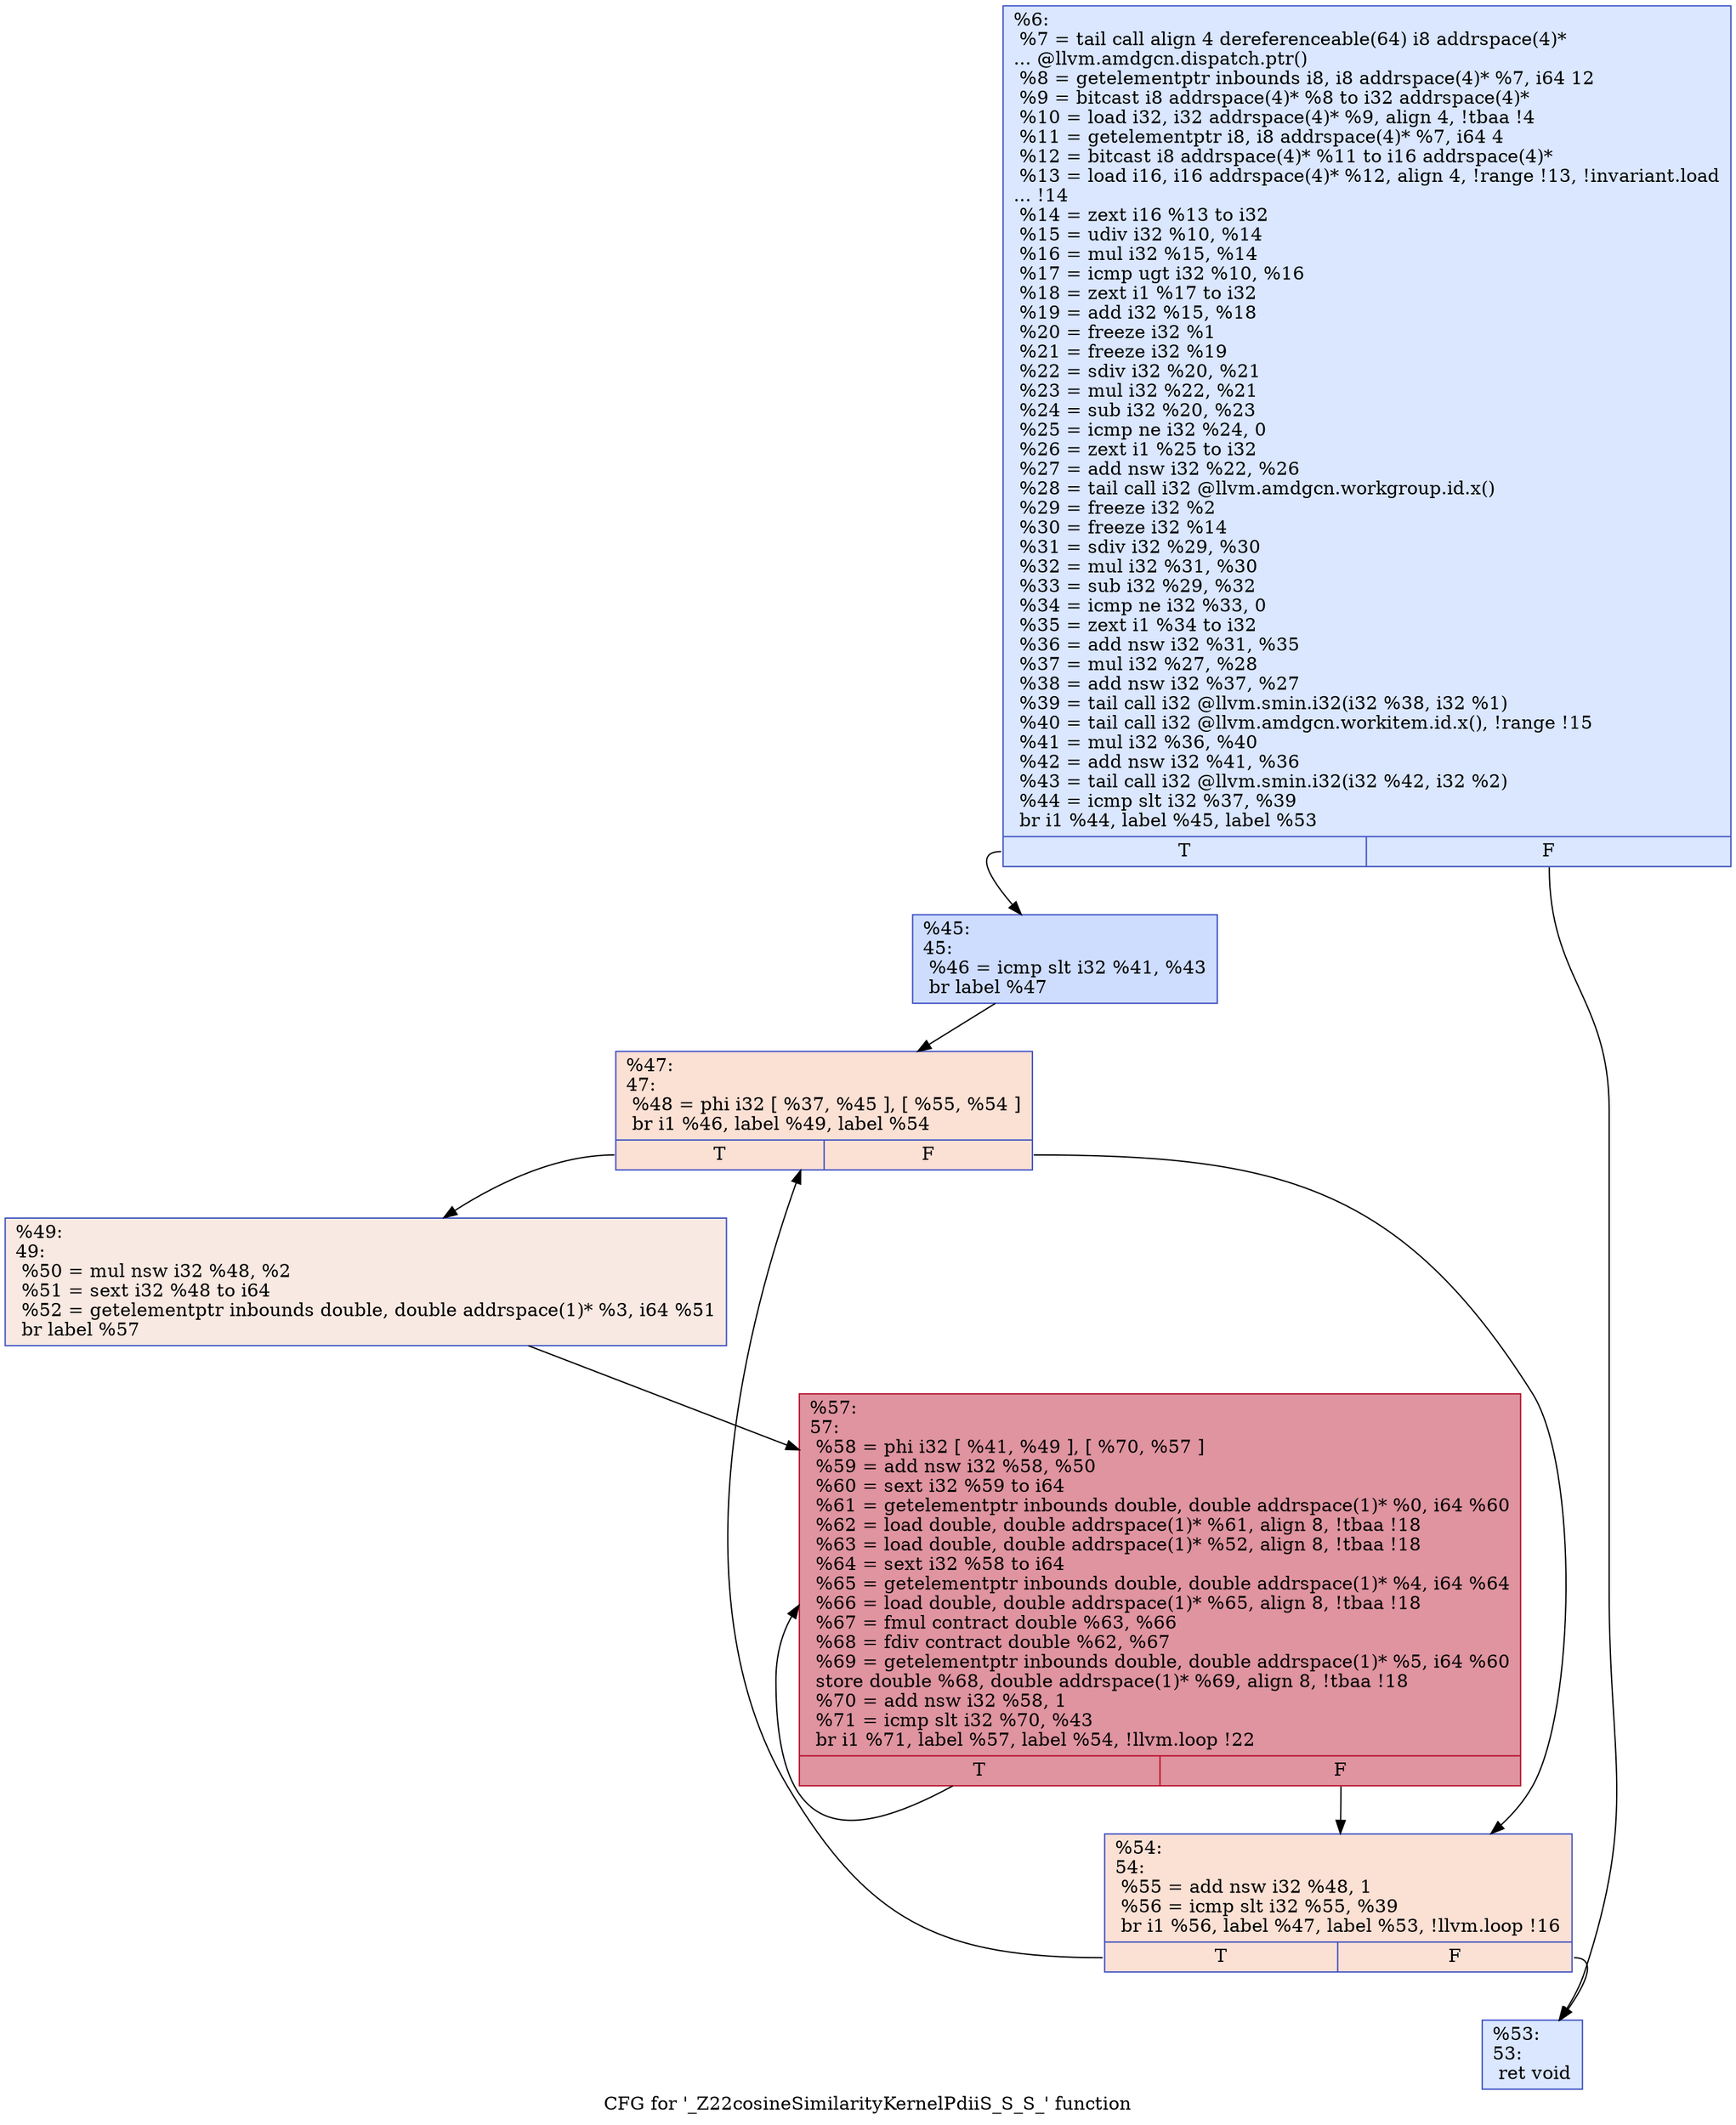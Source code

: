 digraph "CFG for '_Z22cosineSimilarityKernelPdiiS_S_S_' function" {
	label="CFG for '_Z22cosineSimilarityKernelPdiiS_S_S_' function";

	Node0x539cbd0 [shape=record,color="#3d50c3ff", style=filled, fillcolor="#abc8fd70",label="{%6:\l  %7 = tail call align 4 dereferenceable(64) i8 addrspace(4)*\l... @llvm.amdgcn.dispatch.ptr()\l  %8 = getelementptr inbounds i8, i8 addrspace(4)* %7, i64 12\l  %9 = bitcast i8 addrspace(4)* %8 to i32 addrspace(4)*\l  %10 = load i32, i32 addrspace(4)* %9, align 4, !tbaa !4\l  %11 = getelementptr i8, i8 addrspace(4)* %7, i64 4\l  %12 = bitcast i8 addrspace(4)* %11 to i16 addrspace(4)*\l  %13 = load i16, i16 addrspace(4)* %12, align 4, !range !13, !invariant.load\l... !14\l  %14 = zext i16 %13 to i32\l  %15 = udiv i32 %10, %14\l  %16 = mul i32 %15, %14\l  %17 = icmp ugt i32 %10, %16\l  %18 = zext i1 %17 to i32\l  %19 = add i32 %15, %18\l  %20 = freeze i32 %1\l  %21 = freeze i32 %19\l  %22 = sdiv i32 %20, %21\l  %23 = mul i32 %22, %21\l  %24 = sub i32 %20, %23\l  %25 = icmp ne i32 %24, 0\l  %26 = zext i1 %25 to i32\l  %27 = add nsw i32 %22, %26\l  %28 = tail call i32 @llvm.amdgcn.workgroup.id.x()\l  %29 = freeze i32 %2\l  %30 = freeze i32 %14\l  %31 = sdiv i32 %29, %30\l  %32 = mul i32 %31, %30\l  %33 = sub i32 %29, %32\l  %34 = icmp ne i32 %33, 0\l  %35 = zext i1 %34 to i32\l  %36 = add nsw i32 %31, %35\l  %37 = mul i32 %27, %28\l  %38 = add nsw i32 %37, %27\l  %39 = tail call i32 @llvm.smin.i32(i32 %38, i32 %1)\l  %40 = tail call i32 @llvm.amdgcn.workitem.id.x(), !range !15\l  %41 = mul i32 %36, %40\l  %42 = add nsw i32 %41, %36\l  %43 = tail call i32 @llvm.smin.i32(i32 %42, i32 %2)\l  %44 = icmp slt i32 %37, %39\l  br i1 %44, label %45, label %53\l|{<s0>T|<s1>F}}"];
	Node0x539cbd0:s0 -> Node0x539ff00;
	Node0x539cbd0:s1 -> Node0x539ff90;
	Node0x539ff00 [shape=record,color="#3d50c3ff", style=filled, fillcolor="#8fb1fe70",label="{%45:\l45:                                               \l  %46 = icmp slt i32 %41, %43\l  br label %47\l}"];
	Node0x539ff00 -> Node0x53a0160;
	Node0x53a0160 [shape=record,color="#3d50c3ff", style=filled, fillcolor="#f7b99e70",label="{%47:\l47:                                               \l  %48 = phi i32 [ %37, %45 ], [ %55, %54 ]\l  br i1 %46, label %49, label %54\l|{<s0>T|<s1>F}}"];
	Node0x53a0160:s0 -> Node0x53a0360;
	Node0x53a0160:s1 -> Node0x53a0220;
	Node0x53a0360 [shape=record,color="#3d50c3ff", style=filled, fillcolor="#efcebd70",label="{%49:\l49:                                               \l  %50 = mul nsw i32 %48, %2\l  %51 = sext i32 %48 to i64\l  %52 = getelementptr inbounds double, double addrspace(1)* %3, i64 %51\l  br label %57\l}"];
	Node0x53a0360 -> Node0x53a0640;
	Node0x539ff90 [shape=record,color="#3d50c3ff", style=filled, fillcolor="#abc8fd70",label="{%53:\l53:                                               \l  ret void\l}"];
	Node0x53a0220 [shape=record,color="#3d50c3ff", style=filled, fillcolor="#f7b99e70",label="{%54:\l54:                                               \l  %55 = add nsw i32 %48, 1\l  %56 = icmp slt i32 %55, %39\l  br i1 %56, label %47, label %53, !llvm.loop !16\l|{<s0>T|<s1>F}}"];
	Node0x53a0220:s0 -> Node0x53a0160;
	Node0x53a0220:s1 -> Node0x539ff90;
	Node0x53a0640 [shape=record,color="#b70d28ff", style=filled, fillcolor="#b70d2870",label="{%57:\l57:                                               \l  %58 = phi i32 [ %41, %49 ], [ %70, %57 ]\l  %59 = add nsw i32 %58, %50\l  %60 = sext i32 %59 to i64\l  %61 = getelementptr inbounds double, double addrspace(1)* %0, i64 %60\l  %62 = load double, double addrspace(1)* %61, align 8, !tbaa !18\l  %63 = load double, double addrspace(1)* %52, align 8, !tbaa !18\l  %64 = sext i32 %58 to i64\l  %65 = getelementptr inbounds double, double addrspace(1)* %4, i64 %64\l  %66 = load double, double addrspace(1)* %65, align 8, !tbaa !18\l  %67 = fmul contract double %63, %66\l  %68 = fdiv contract double %62, %67\l  %69 = getelementptr inbounds double, double addrspace(1)* %5, i64 %60\l  store double %68, double addrspace(1)* %69, align 8, !tbaa !18\l  %70 = add nsw i32 %58, 1\l  %71 = icmp slt i32 %70, %43\l  br i1 %71, label %57, label %54, !llvm.loop !22\l|{<s0>T|<s1>F}}"];
	Node0x53a0640:s0 -> Node0x53a0640;
	Node0x53a0640:s1 -> Node0x53a0220;
}
